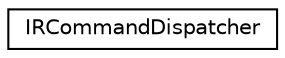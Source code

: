 digraph "Graphical Class Hierarchy"
{
 // LATEX_PDF_SIZE
  edge [fontname="Helvetica",fontsize="10",labelfontname="Helvetica",labelfontsize="10"];
  node [fontname="Helvetica",fontsize="10",shape=record];
  rankdir="LR";
  Node0 [label="IRCommandDispatcher",height=0.2,width=0.4,color="black", fillcolor="white", style="filled",URL="$classIRCommandDispatcher.html",tooltip=" "];
}
